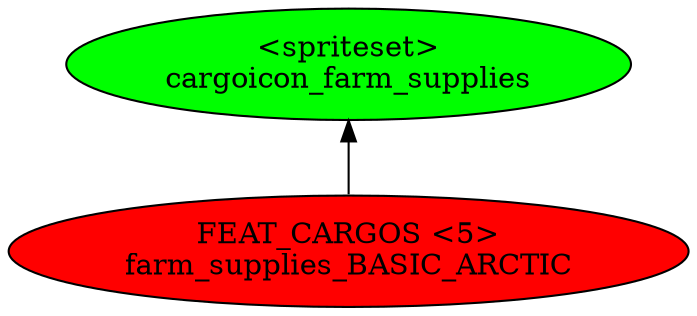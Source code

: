 digraph {
rankdir="BT"
cargoicon_farm_supplies [fillcolor=green style="filled" label="<spriteset>\ncargoicon_farm_supplies"]
farm_supplies_BASIC_ARCTIC [fillcolor=red style="filled" label="FEAT_CARGOS <5>\nfarm_supplies_BASIC_ARCTIC"]
farm_supplies_BASIC_ARCTIC->cargoicon_farm_supplies
}
